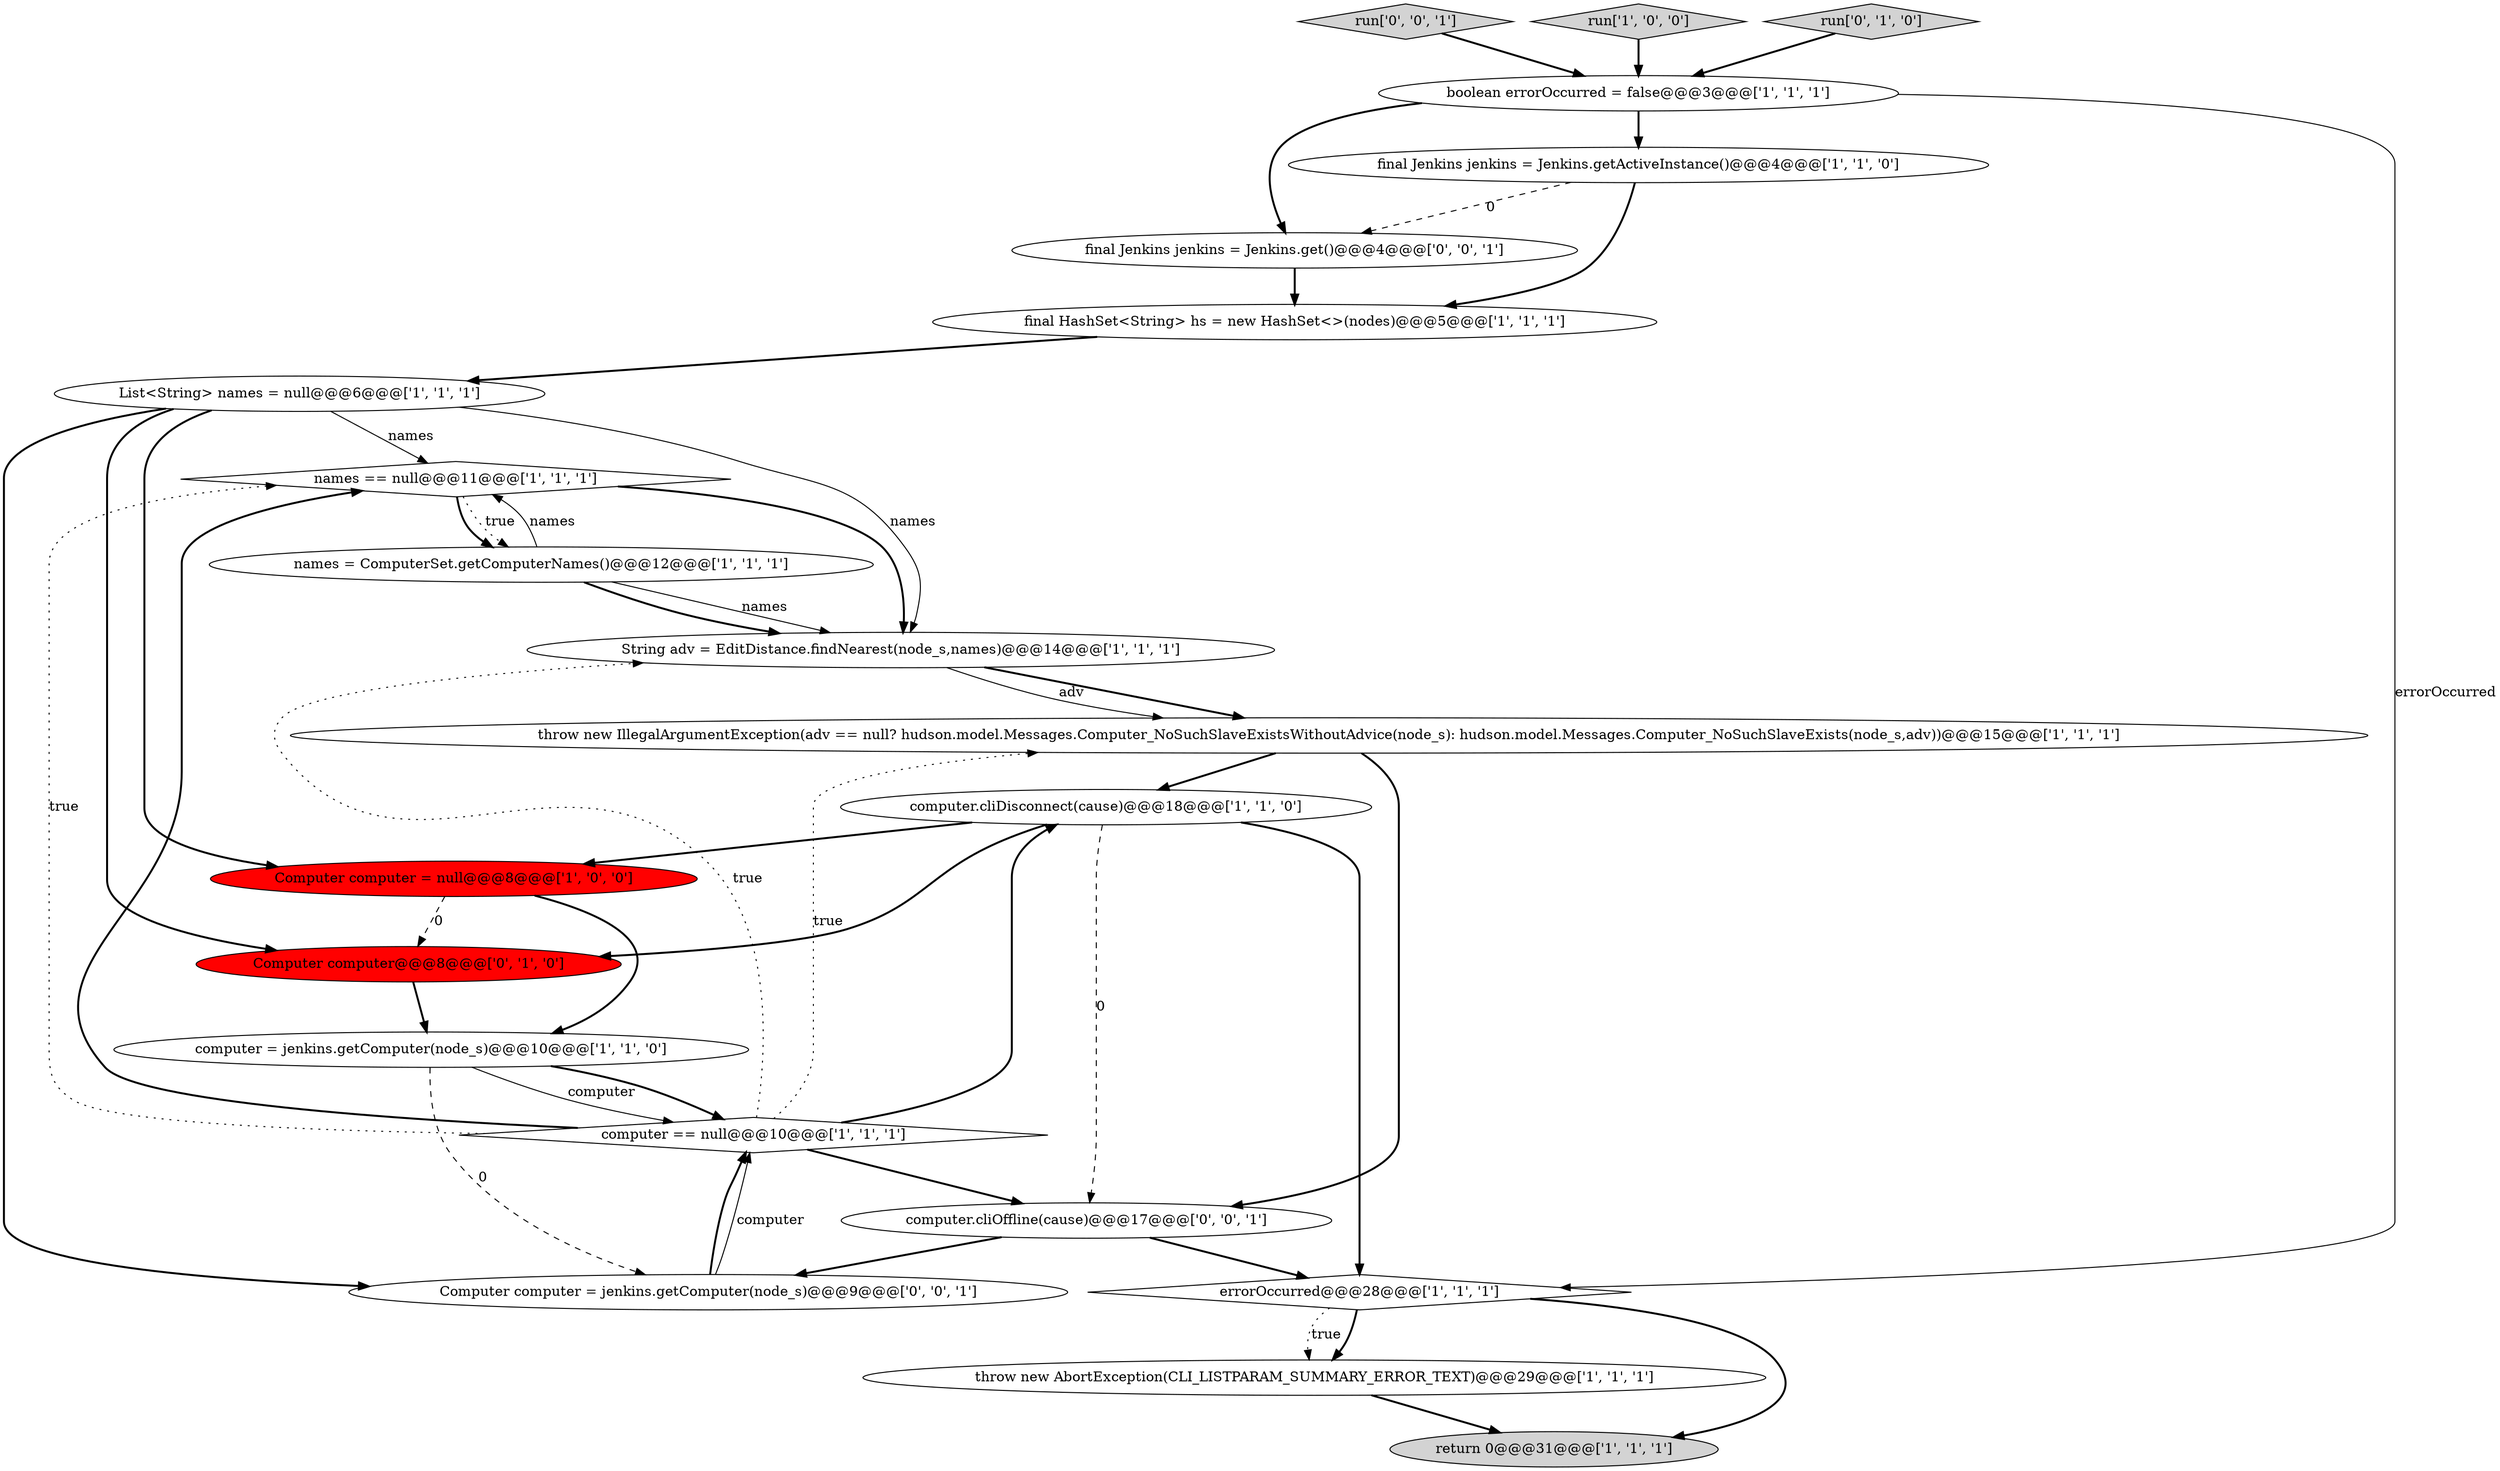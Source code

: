 digraph {
1 [style = filled, label = "names == null@@@11@@@['1', '1', '1']", fillcolor = white, shape = diamond image = "AAA0AAABBB1BBB"];
6 [style = filled, label = "throw new AbortException(CLI_LISTPARAM_SUMMARY_ERROR_TEXT)@@@29@@@['1', '1', '1']", fillcolor = white, shape = ellipse image = "AAA0AAABBB1BBB"];
11 [style = filled, label = "final Jenkins jenkins = Jenkins.getActiveInstance()@@@4@@@['1', '1', '0']", fillcolor = white, shape = ellipse image = "AAA0AAABBB1BBB"];
8 [style = filled, label = "computer.cliDisconnect(cause)@@@18@@@['1', '1', '0']", fillcolor = white, shape = ellipse image = "AAA0AAABBB1BBB"];
13 [style = filled, label = "Computer computer = null@@@8@@@['1', '0', '0']", fillcolor = red, shape = ellipse image = "AAA1AAABBB1BBB"];
21 [style = filled, label = "run['0', '0', '1']", fillcolor = lightgray, shape = diamond image = "AAA0AAABBB3BBB"];
4 [style = filled, label = "computer == null@@@10@@@['1', '1', '1']", fillcolor = white, shape = diamond image = "AAA0AAABBB1BBB"];
14 [style = filled, label = "String adv = EditDistance.findNearest(node_s,names)@@@14@@@['1', '1', '1']", fillcolor = white, shape = ellipse image = "AAA0AAABBB1BBB"];
9 [style = filled, label = "computer = jenkins.getComputer(node_s)@@@10@@@['1', '1', '0']", fillcolor = white, shape = ellipse image = "AAA0AAABBB1BBB"];
0 [style = filled, label = "run['1', '0', '0']", fillcolor = lightgray, shape = diamond image = "AAA0AAABBB1BBB"];
5 [style = filled, label = "final HashSet<String> hs = new HashSet<>(nodes)@@@5@@@['1', '1', '1']", fillcolor = white, shape = ellipse image = "AAA0AAABBB1BBB"];
12 [style = filled, label = "return 0@@@31@@@['1', '1', '1']", fillcolor = lightgray, shape = ellipse image = "AAA0AAABBB1BBB"];
17 [style = filled, label = "Computer computer@@@8@@@['0', '1', '0']", fillcolor = red, shape = ellipse image = "AAA1AAABBB2BBB"];
20 [style = filled, label = "final Jenkins jenkins = Jenkins.get()@@@4@@@['0', '0', '1']", fillcolor = white, shape = ellipse image = "AAA0AAABBB3BBB"];
10 [style = filled, label = "throw new IllegalArgumentException(adv == null? hudson.model.Messages.Computer_NoSuchSlaveExistsWithoutAdvice(node_s): hudson.model.Messages.Computer_NoSuchSlaveExists(node_s,adv))@@@15@@@['1', '1', '1']", fillcolor = white, shape = ellipse image = "AAA0AAABBB1BBB"];
15 [style = filled, label = "List<String> names = null@@@6@@@['1', '1', '1']", fillcolor = white, shape = ellipse image = "AAA0AAABBB1BBB"];
3 [style = filled, label = "boolean errorOccurred = false@@@3@@@['1', '1', '1']", fillcolor = white, shape = ellipse image = "AAA0AAABBB1BBB"];
19 [style = filled, label = "computer.cliOffline(cause)@@@17@@@['0', '0', '1']", fillcolor = white, shape = ellipse image = "AAA0AAABBB3BBB"];
7 [style = filled, label = "names = ComputerSet.getComputerNames()@@@12@@@['1', '1', '1']", fillcolor = white, shape = ellipse image = "AAA0AAABBB1BBB"];
16 [style = filled, label = "run['0', '1', '0']", fillcolor = lightgray, shape = diamond image = "AAA0AAABBB2BBB"];
18 [style = filled, label = "Computer computer = jenkins.getComputer(node_s)@@@9@@@['0', '0', '1']", fillcolor = white, shape = ellipse image = "AAA0AAABBB3BBB"];
2 [style = filled, label = "errorOccurred@@@28@@@['1', '1', '1']", fillcolor = white, shape = diamond image = "AAA0AAABBB1BBB"];
0->3 [style = bold, label=""];
16->3 [style = bold, label=""];
8->19 [style = dashed, label="0"];
15->13 [style = bold, label=""];
19->18 [style = bold, label=""];
11->20 [style = dashed, label="0"];
9->4 [style = solid, label="computer"];
4->1 [style = dotted, label="true"];
4->10 [style = dotted, label="true"];
2->6 [style = bold, label=""];
9->18 [style = dashed, label="0"];
10->19 [style = bold, label=""];
17->9 [style = bold, label=""];
9->4 [style = bold, label=""];
4->19 [style = bold, label=""];
3->11 [style = bold, label=""];
14->10 [style = bold, label=""];
5->15 [style = bold, label=""];
7->1 [style = solid, label="names"];
13->17 [style = dashed, label="0"];
19->2 [style = bold, label=""];
4->14 [style = dotted, label="true"];
15->1 [style = solid, label="names"];
1->7 [style = bold, label=""];
15->18 [style = bold, label=""];
2->12 [style = bold, label=""];
20->5 [style = bold, label=""];
7->14 [style = bold, label=""];
1->7 [style = dotted, label="true"];
8->17 [style = bold, label=""];
18->4 [style = solid, label="computer"];
11->5 [style = bold, label=""];
15->17 [style = bold, label=""];
3->20 [style = bold, label=""];
18->4 [style = bold, label=""];
10->8 [style = bold, label=""];
8->2 [style = bold, label=""];
3->2 [style = solid, label="errorOccurred"];
7->14 [style = solid, label="names"];
2->6 [style = dotted, label="true"];
14->10 [style = solid, label="adv"];
4->8 [style = bold, label=""];
1->14 [style = bold, label=""];
4->1 [style = bold, label=""];
15->14 [style = solid, label="names"];
13->9 [style = bold, label=""];
8->13 [style = bold, label=""];
21->3 [style = bold, label=""];
6->12 [style = bold, label=""];
}
